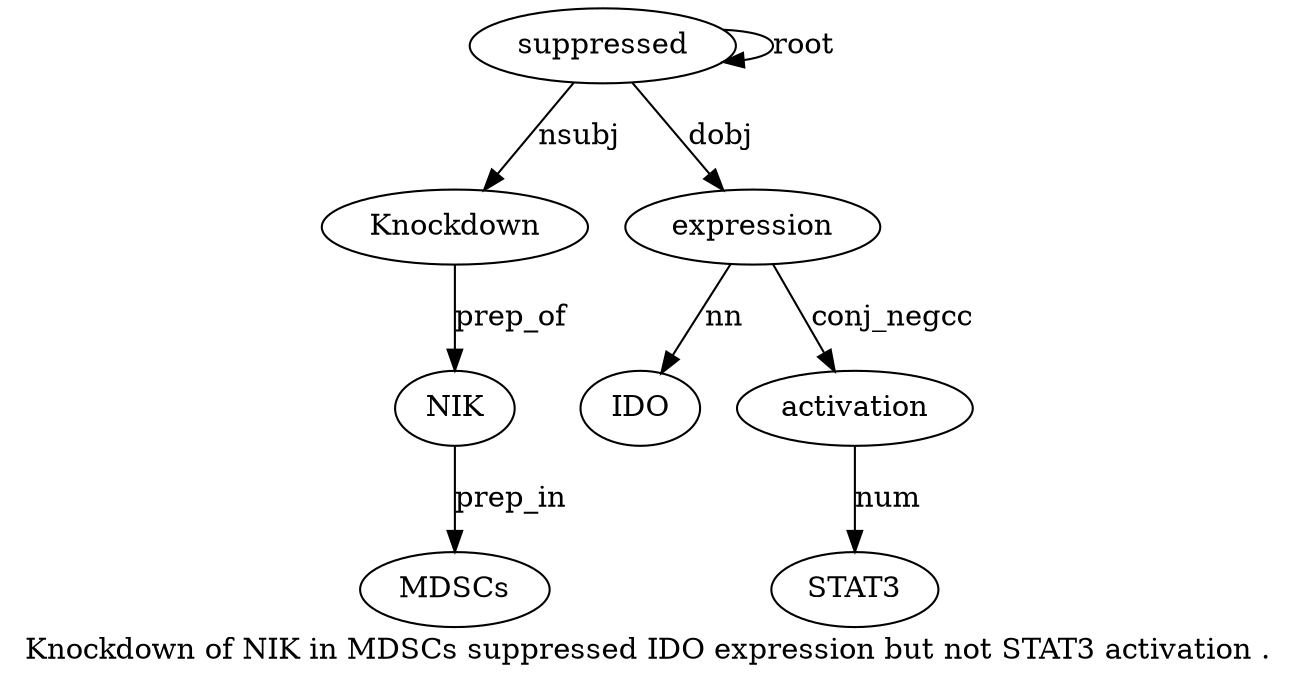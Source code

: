 digraph "Knockdown of NIK in MDSCs suppressed IDO expression but not STAT3 activation ." {
label="Knockdown of NIK in MDSCs suppressed IDO expression but not STAT3 activation .";
suppressed6 [style=filled, fillcolor=white, label=suppressed];
Knockdown1 [style=filled, fillcolor=white, label=Knockdown];
suppressed6 -> Knockdown1  [label=nsubj];
NIK3 [style=filled, fillcolor=white, label=NIK];
Knockdown1 -> NIK3  [label=prep_of];
MDSCs5 [style=filled, fillcolor=white, label=MDSCs];
NIK3 -> MDSCs5  [label=prep_in];
suppressed6 -> suppressed6  [label=root];
expression8 [style=filled, fillcolor=white, label=expression];
IDO7 [style=filled, fillcolor=white, label=IDO];
expression8 -> IDO7  [label=nn];
suppressed6 -> expression8  [label=dobj];
activation12 [style=filled, fillcolor=white, label=activation];
STAT311 [style=filled, fillcolor=white, label=STAT3];
activation12 -> STAT311  [label=num];
expression8 -> activation12  [label=conj_negcc];
}
